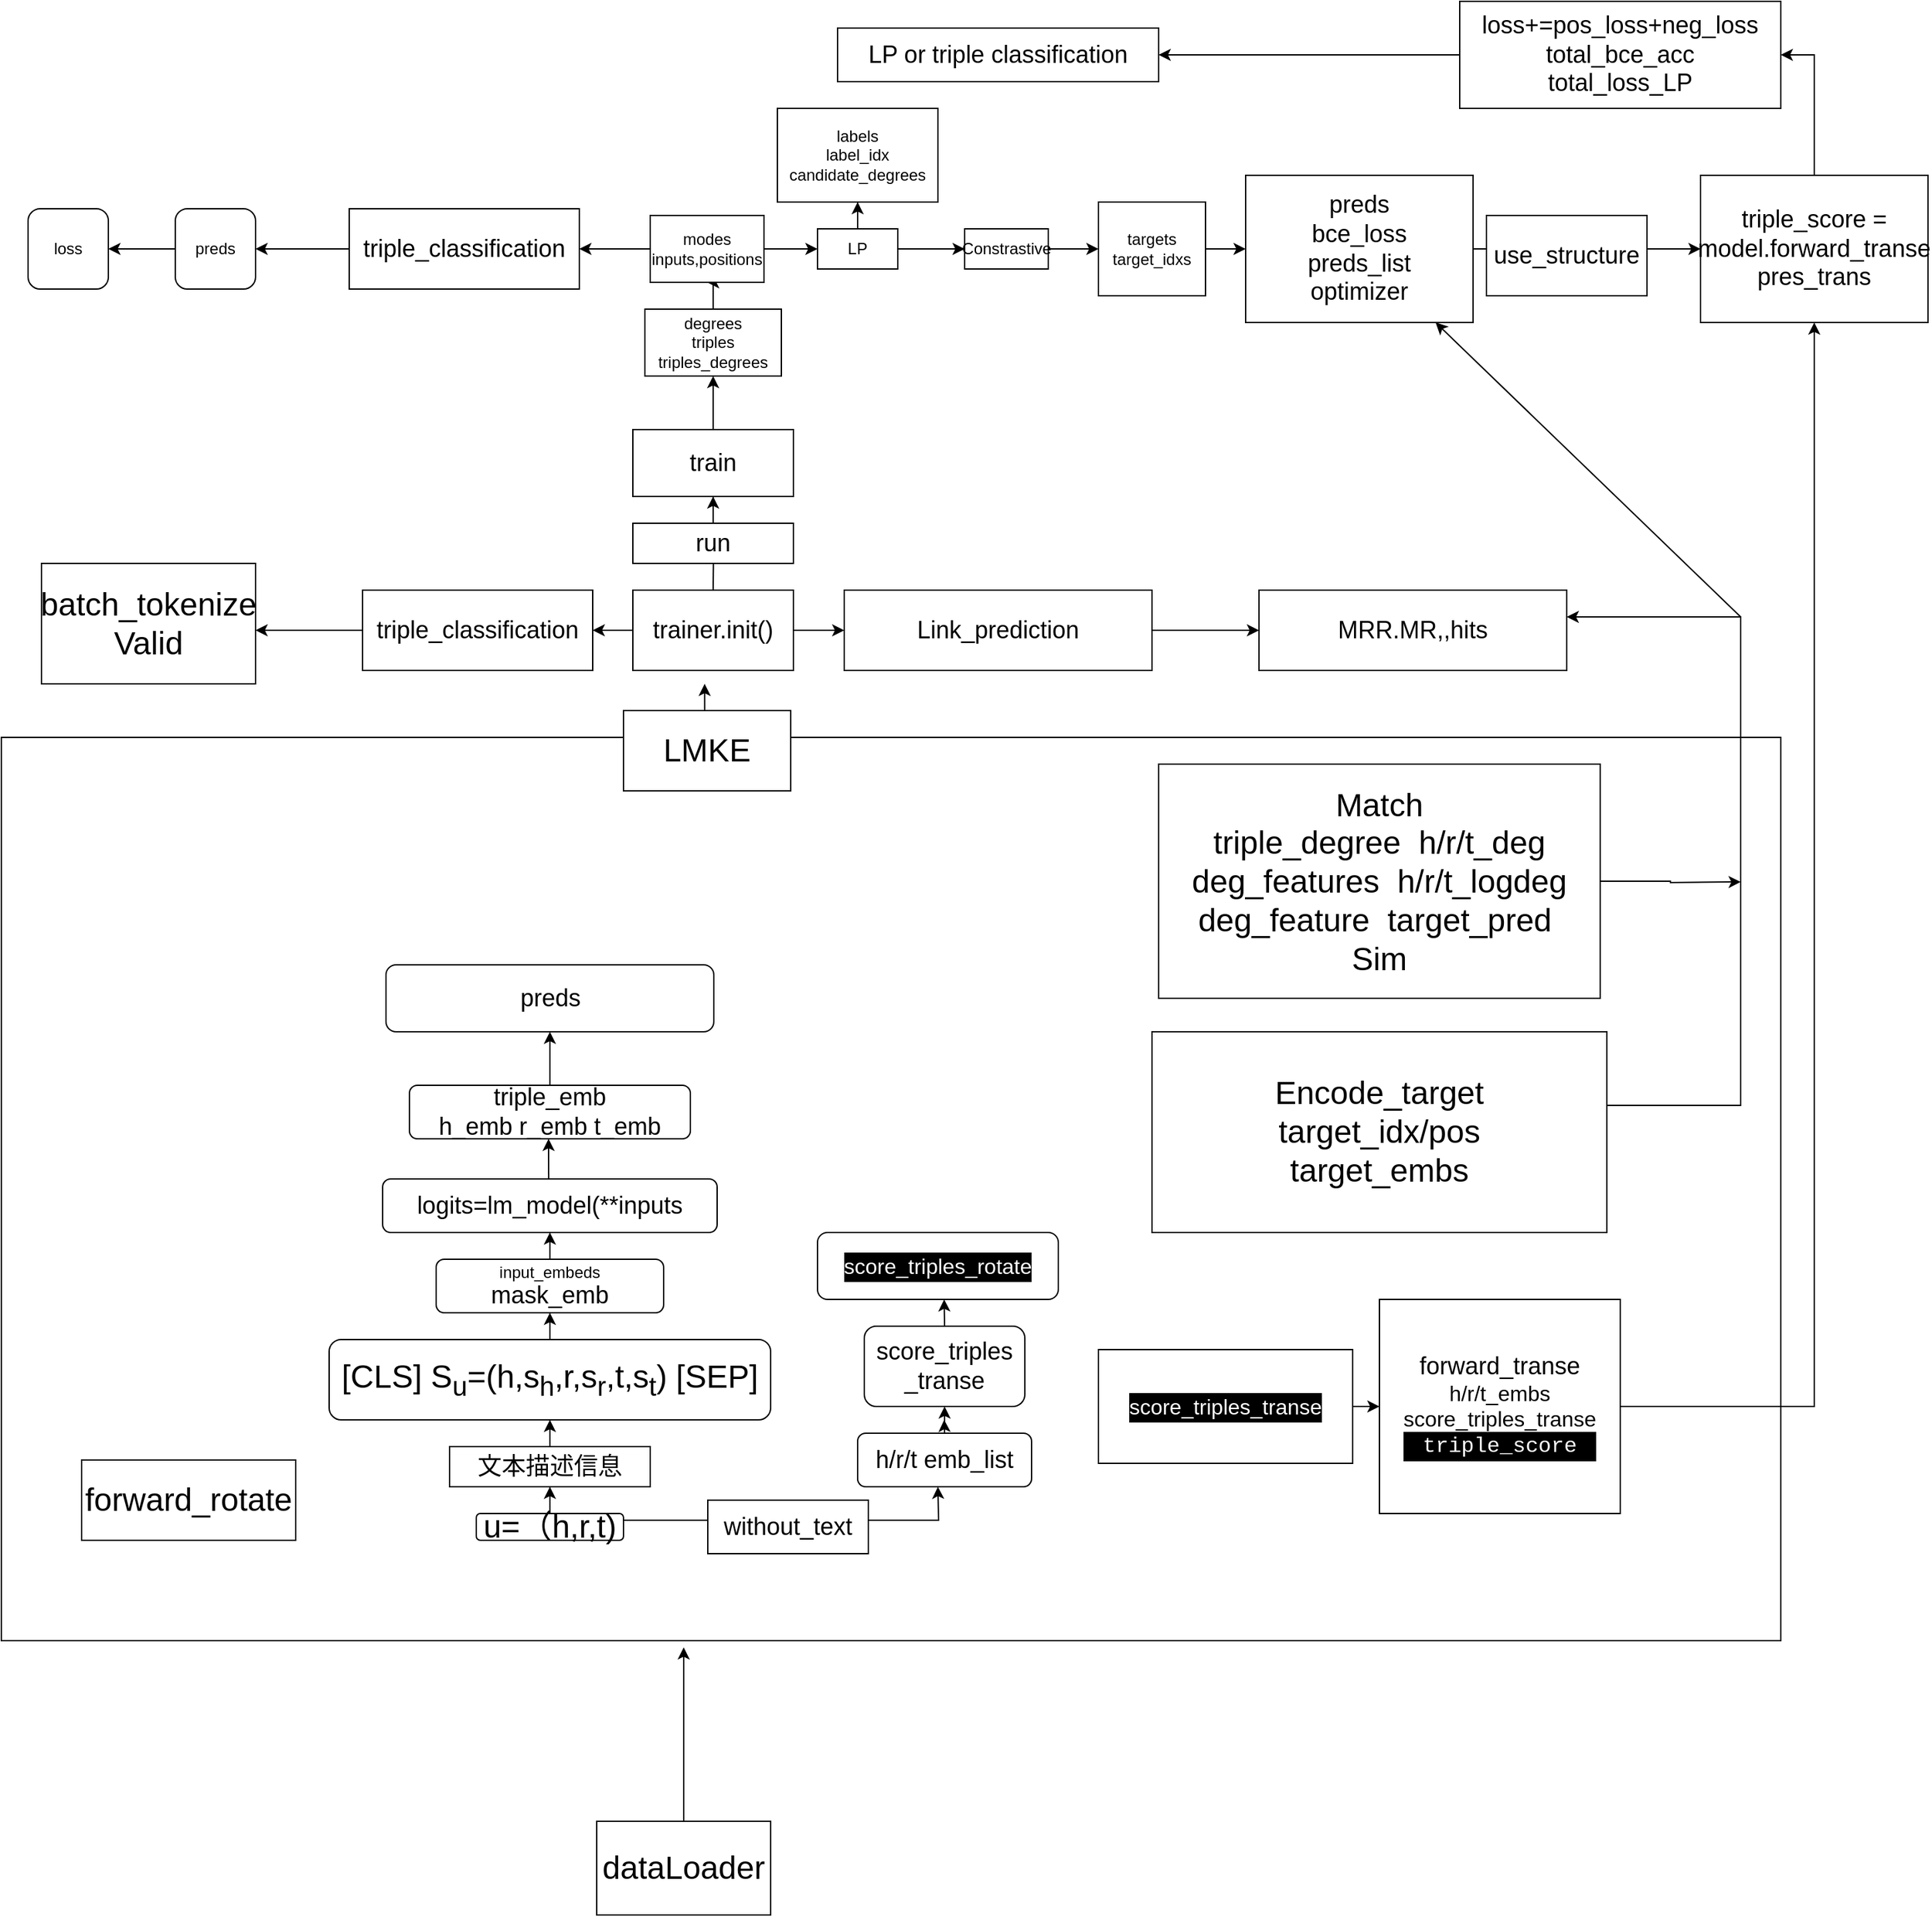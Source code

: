 <mxfile version="21.7.4" type="github">
  <diagram name="第 1 页" id="9JXRR2FQcuDCm_Itce8K">
    <mxGraphModel dx="3765" dy="1396" grid="1" gridSize="10" guides="1" tooltips="1" connect="1" arrows="1" fold="1" page="1" pageScale="1" pageWidth="827" pageHeight="1169" math="0" shadow="0">
      <root>
        <mxCell id="0" />
        <mxCell id="1" parent="0" />
        <mxCell id="n6FowlvJA5blBHfmLOYl-39" value="" style="rounded=0;whiteSpace=wrap;html=1;" vertex="1" parent="1">
          <mxGeometry x="-320" y="550" width="1330" height="675" as="geometry" />
        </mxCell>
        <mxCell id="J2ooBoPmb8nhM15LZhtm-6" value="" style="edgeStyle=orthogonalEdgeStyle;rounded=0;orthogonalLoop=1;jettySize=auto;html=1;" parent="1" source="J2ooBoPmb8nhM15LZhtm-7" target="J2ooBoPmb8nhM15LZhtm-4" edge="1">
          <mxGeometry relative="1" as="geometry" />
        </mxCell>
        <mxCell id="J2ooBoPmb8nhM15LZhtm-38" style="edgeStyle=orthogonalEdgeStyle;rounded=0;orthogonalLoop=1;jettySize=auto;html=1;exitX=1;exitY=0.25;exitDx=0;exitDy=0;" parent="1" source="J2ooBoPmb8nhM15LZhtm-3" edge="1">
          <mxGeometry relative="1" as="geometry">
            <mxPoint x="380.0" y="1110" as="targetPoint" />
          </mxGeometry>
        </mxCell>
        <mxCell id="J2ooBoPmb8nhM15LZhtm-3" value="&lt;font style=&quot;font-size: 24px;&quot;&gt;u=（h,r,t)&lt;/font&gt;" style="rounded=1;whiteSpace=wrap;html=1;" parent="1" vertex="1">
          <mxGeometry x="35" y="1130" width="110" height="20" as="geometry" />
        </mxCell>
        <mxCell id="J2ooBoPmb8nhM15LZhtm-20" style="edgeStyle=orthogonalEdgeStyle;rounded=0;orthogonalLoop=1;jettySize=auto;html=1;exitX=0.5;exitY=0;exitDx=0;exitDy=0;" parent="1" source="J2ooBoPmb8nhM15LZhtm-4" target="J2ooBoPmb8nhM15LZhtm-16" edge="1">
          <mxGeometry relative="1" as="geometry" />
        </mxCell>
        <mxCell id="J2ooBoPmb8nhM15LZhtm-4" value="&lt;font style=&quot;font-size: 24px;&quot;&gt;&lt;font style=&quot;&quot;&gt;[CLS] S&lt;sub&gt;u&lt;/sub&gt;&lt;/font&gt;&lt;font style=&quot;&quot;&gt;=(h,s&lt;sub style=&quot;&quot;&gt;h&lt;/sub&gt;,r,s&lt;sub style=&quot;&quot;&gt;r&lt;/sub&gt;,t,s&lt;sub style=&quot;&quot;&gt;t&lt;/sub&gt;) [SEP]&lt;/font&gt;&lt;/font&gt;" style="rounded=1;whiteSpace=wrap;html=1;" parent="1" vertex="1">
          <mxGeometry x="-75" y="1000" width="330" height="60" as="geometry" />
        </mxCell>
        <mxCell id="J2ooBoPmb8nhM15LZhtm-9" value="" style="edgeStyle=orthogonalEdgeStyle;rounded=0;orthogonalLoop=1;jettySize=auto;html=1;" parent="1" source="J2ooBoPmb8nhM15LZhtm-3" target="J2ooBoPmb8nhM15LZhtm-7" edge="1">
          <mxGeometry relative="1" as="geometry">
            <mxPoint x="90" y="1140" as="sourcePoint" />
            <mxPoint x="145" y="980" as="targetPoint" />
          </mxGeometry>
        </mxCell>
        <mxCell id="J2ooBoPmb8nhM15LZhtm-7" value="&lt;font style=&quot;font-size: 18px;&quot;&gt;文本描述信息&lt;/font&gt;" style="rounded=0;whiteSpace=wrap;html=1;" parent="1" vertex="1">
          <mxGeometry x="15" y="1080" width="150" height="30" as="geometry" />
        </mxCell>
        <mxCell id="J2ooBoPmb8nhM15LZhtm-16" value="input_embeds&lt;br&gt;&lt;span style=&quot;font-size: 18px;&quot;&gt;mask_emb&lt;/span&gt;&lt;span style=&quot;font-size: 18px;&quot;&gt;&lt;br&gt;&lt;/span&gt;" style="rounded=1;whiteSpace=wrap;html=1;" parent="1" vertex="1">
          <mxGeometry x="5" y="940" width="170" height="40" as="geometry" />
        </mxCell>
        <mxCell id="J2ooBoPmb8nhM15LZhtm-26" value="&lt;font style=&quot;font-size: 18px;&quot;&gt;triple_emb&lt;br&gt;h_emb r_emb t_emb&lt;/font&gt;" style="rounded=1;whiteSpace=wrap;html=1;" parent="1" vertex="1">
          <mxGeometry x="-15" y="810" width="210" height="40" as="geometry" />
        </mxCell>
        <mxCell id="J2ooBoPmb8nhM15LZhtm-34" value="&lt;span style=&quot;font-size: 18px;&quot;&gt;preds&lt;/span&gt;" style="rounded=1;whiteSpace=wrap;html=1;" parent="1" vertex="1">
          <mxGeometry x="-32.5" y="720" width="245" height="50" as="geometry" />
        </mxCell>
        <mxCell id="J2ooBoPmb8nhM15LZhtm-44" style="edgeStyle=orthogonalEdgeStyle;rounded=0;orthogonalLoop=1;jettySize=auto;html=1;exitX=0.5;exitY=0;exitDx=0;exitDy=0;" parent="1" source="J2ooBoPmb8nhM15LZhtm-39" edge="1">
          <mxGeometry relative="1" as="geometry">
            <mxPoint x="384.667" y="1060" as="targetPoint" />
          </mxGeometry>
        </mxCell>
        <mxCell id="J2ooBoPmb8nhM15LZhtm-45" style="edgeStyle=orthogonalEdgeStyle;rounded=0;orthogonalLoop=1;jettySize=auto;html=1;exitX=0.5;exitY=0;exitDx=0;exitDy=0;entryX=0.5;entryY=1;entryDx=0;entryDy=0;" parent="1" source="J2ooBoPmb8nhM15LZhtm-39" target="J2ooBoPmb8nhM15LZhtm-43" edge="1">
          <mxGeometry relative="1" as="geometry" />
        </mxCell>
        <mxCell id="J2ooBoPmb8nhM15LZhtm-39" value="&lt;font style=&quot;font-size: 18px;&quot;&gt;h/r/t emb_list&lt;/font&gt;" style="rounded=1;whiteSpace=wrap;html=1;" parent="1" vertex="1">
          <mxGeometry x="320" y="1070" width="130" height="40" as="geometry" />
        </mxCell>
        <mxCell id="J2ooBoPmb8nhM15LZhtm-40" value="&lt;font style=&quot;font-size: 18px;&quot;&gt;without_text&lt;/font&gt;" style="rounded=0;whiteSpace=wrap;html=1;" parent="1" vertex="1">
          <mxGeometry x="208" y="1120" width="120" height="40" as="geometry" />
        </mxCell>
        <mxCell id="J2ooBoPmb8nhM15LZhtm-46" style="edgeStyle=orthogonalEdgeStyle;rounded=0;orthogonalLoop=1;jettySize=auto;html=1;exitX=0.5;exitY=0;exitDx=0;exitDy=0;" parent="1" source="J2ooBoPmb8nhM15LZhtm-43" edge="1">
          <mxGeometry relative="1" as="geometry">
            <mxPoint x="384.667" y="970" as="targetPoint" />
          </mxGeometry>
        </mxCell>
        <mxCell id="J2ooBoPmb8nhM15LZhtm-43" value="&lt;font style=&quot;font-size: 18px;&quot;&gt;score_triples&lt;br&gt;_transe&lt;/font&gt;" style="rounded=1;whiteSpace=wrap;html=1;" parent="1" vertex="1">
          <mxGeometry x="325" y="990" width="120" height="60" as="geometry" />
        </mxCell>
        <mxCell id="J2ooBoPmb8nhM15LZhtm-47" value="&lt;div style=&quot;color: rgb(255, 255, 255); background-color: rgb(0, 0, 0); font-size: 16px; line-height: 22px;&quot;&gt;score_triples_rotate&lt;/div&gt;" style="rounded=1;whiteSpace=wrap;html=1;" parent="1" vertex="1">
          <mxGeometry x="290" y="920" width="180" height="50" as="geometry" />
        </mxCell>
        <mxCell id="J2ooBoPmb8nhM15LZhtm-117" style="edgeStyle=orthogonalEdgeStyle;rounded=0;orthogonalLoop=1;jettySize=auto;html=1;exitX=0;exitY=0.5;exitDx=0;exitDy=0;entryX=1;entryY=0.5;entryDx=0;entryDy=0;" parent="1" source="J2ooBoPmb8nhM15LZhtm-52" target="J2ooBoPmb8nhM15LZhtm-59" edge="1">
          <mxGeometry relative="1" as="geometry" />
        </mxCell>
        <mxCell id="J2ooBoPmb8nhM15LZhtm-52" value="preds" style="rounded=1;whiteSpace=wrap;html=1;" parent="1" vertex="1">
          <mxGeometry x="-190" y="155" width="60" height="60" as="geometry" />
        </mxCell>
        <mxCell id="n6FowlvJA5blBHfmLOYl-14" value="" style="edgeStyle=orthogonalEdgeStyle;rounded=0;orthogonalLoop=1;jettySize=auto;html=1;" edge="1" parent="1" source="J2ooBoPmb8nhM15LZhtm-58" target="J2ooBoPmb8nhM15LZhtm-71">
          <mxGeometry relative="1" as="geometry" />
        </mxCell>
        <mxCell id="n6FowlvJA5blBHfmLOYl-17" value="" style="edgeStyle=orthogonalEdgeStyle;rounded=0;orthogonalLoop=1;jettySize=auto;html=1;" edge="1" parent="1" source="J2ooBoPmb8nhM15LZhtm-58" target="J2ooBoPmb8nhM15LZhtm-65">
          <mxGeometry relative="1" as="geometry" />
        </mxCell>
        <mxCell id="J2ooBoPmb8nhM15LZhtm-58" value="LP" style="rounded=0;whiteSpace=wrap;html=1;" parent="1" vertex="1">
          <mxGeometry x="290" y="170" width="60" height="30" as="geometry" />
        </mxCell>
        <mxCell id="J2ooBoPmb8nhM15LZhtm-59" value="loss" style="rounded=1;whiteSpace=wrap;html=1;" parent="1" vertex="1">
          <mxGeometry x="-300" y="155" width="60" height="60" as="geometry" />
        </mxCell>
        <mxCell id="n6FowlvJA5blBHfmLOYl-18" value="" style="edgeStyle=orthogonalEdgeStyle;rounded=0;orthogonalLoop=1;jettySize=auto;html=1;" edge="1" parent="1" source="J2ooBoPmb8nhM15LZhtm-63" target="J2ooBoPmb8nhM15LZhtm-84">
          <mxGeometry relative="1" as="geometry" />
        </mxCell>
        <mxCell id="J2ooBoPmb8nhM15LZhtm-63" value="targets&lt;br&gt;target_idxs" style="whiteSpace=wrap;html=1;rounded=0;" parent="1" vertex="1">
          <mxGeometry x="500" y="150" width="80" height="70" as="geometry" />
        </mxCell>
        <mxCell id="J2ooBoPmb8nhM15LZhtm-65" value="labels&lt;br&gt;label_idx&lt;br&gt;candidate_degrees" style="whiteSpace=wrap;html=1;rounded=0;" parent="1" vertex="1">
          <mxGeometry x="260" y="80" width="120" height="70" as="geometry" />
        </mxCell>
        <mxCell id="n6FowlvJA5blBHfmLOYl-16" value="" style="edgeStyle=orthogonalEdgeStyle;rounded=0;orthogonalLoop=1;jettySize=auto;html=1;" edge="1" parent="1" source="J2ooBoPmb8nhM15LZhtm-71" target="J2ooBoPmb8nhM15LZhtm-63">
          <mxGeometry relative="1" as="geometry" />
        </mxCell>
        <mxCell id="J2ooBoPmb8nhM15LZhtm-71" value="Constrastive" style="rounded=0;whiteSpace=wrap;html=1;" parent="1" vertex="1">
          <mxGeometry x="400" y="170" width="62.5" height="30" as="geometry" />
        </mxCell>
        <mxCell id="J2ooBoPmb8nhM15LZhtm-98" style="edgeStyle=orthogonalEdgeStyle;rounded=0;orthogonalLoop=1;jettySize=auto;html=1;exitX=0.5;exitY=0;exitDx=0;exitDy=0;" parent="1" source="J2ooBoPmb8nhM15LZhtm-83" edge="1">
          <mxGeometry relative="1" as="geometry">
            <mxPoint x="205.667" y="510.0" as="targetPoint" />
          </mxGeometry>
        </mxCell>
        <mxCell id="J2ooBoPmb8nhM15LZhtm-83" value="&lt;font style=&quot;font-size: 24px;&quot;&gt;LMKE&lt;/font&gt;" style="rounded=0;whiteSpace=wrap;html=1;" parent="1" vertex="1">
          <mxGeometry x="145" y="530" width="125" height="60" as="geometry" />
        </mxCell>
        <mxCell id="n6FowlvJA5blBHfmLOYl-41" value="" style="edgeStyle=orthogonalEdgeStyle;rounded=0;orthogonalLoop=1;jettySize=auto;html=1;" edge="1" parent="1" source="J2ooBoPmb8nhM15LZhtm-84" target="n6FowlvJA5blBHfmLOYl-40">
          <mxGeometry relative="1" as="geometry" />
        </mxCell>
        <mxCell id="J2ooBoPmb8nhM15LZhtm-84" value="&lt;font style=&quot;font-size: 18px;&quot;&gt;preds&lt;br&gt;bce_loss&lt;br&gt;preds_list&lt;br&gt;optimizer&lt;br&gt;&lt;/font&gt;" style="rounded=0;whiteSpace=wrap;html=1;" parent="1" vertex="1">
          <mxGeometry x="610" y="130" width="170" height="110" as="geometry" />
        </mxCell>
        <mxCell id="J2ooBoPmb8nhM15LZhtm-99" style="edgeStyle=orthogonalEdgeStyle;rounded=0;orthogonalLoop=1;jettySize=auto;html=1;exitX=0.5;exitY=0;exitDx=0;exitDy=0;" parent="1" source="J2ooBoPmb8nhM15LZhtm-91" edge="1">
          <mxGeometry relative="1" as="geometry">
            <mxPoint x="212.333" y="410" as="targetPoint" />
          </mxGeometry>
        </mxCell>
        <mxCell id="J2ooBoPmb8nhM15LZhtm-101" value="" style="edgeStyle=orthogonalEdgeStyle;rounded=0;orthogonalLoop=1;jettySize=auto;html=1;" parent="1" source="J2ooBoPmb8nhM15LZhtm-91" target="J2ooBoPmb8nhM15LZhtm-100" edge="1">
          <mxGeometry relative="1" as="geometry" />
        </mxCell>
        <mxCell id="J2ooBoPmb8nhM15LZhtm-103" value="" style="edgeStyle=orthogonalEdgeStyle;rounded=0;orthogonalLoop=1;jettySize=auto;html=1;" parent="1" source="J2ooBoPmb8nhM15LZhtm-91" target="J2ooBoPmb8nhM15LZhtm-102" edge="1">
          <mxGeometry relative="1" as="geometry" />
        </mxCell>
        <mxCell id="J2ooBoPmb8nhM15LZhtm-91" value="&lt;font style=&quot;font-size: 18px;&quot;&gt;trainer.init()&lt;/font&gt;" style="rounded=0;whiteSpace=wrap;html=1;" parent="1" vertex="1">
          <mxGeometry x="152" y="440" width="120" height="60" as="geometry" />
        </mxCell>
        <mxCell id="J2ooBoPmb8nhM15LZhtm-94" value="" style="edgeStyle=orthogonalEdgeStyle;rounded=0;orthogonalLoop=1;jettySize=auto;html=1;" parent="1" source="J2ooBoPmb8nhM15LZhtm-92" edge="1">
          <mxGeometry relative="1" as="geometry">
            <mxPoint x="190" y="1230" as="targetPoint" />
          </mxGeometry>
        </mxCell>
        <mxCell id="J2ooBoPmb8nhM15LZhtm-92" value="&lt;font style=&quot;font-size: 24px;&quot;&gt;dataLoader&lt;/font&gt;" style="rounded=0;whiteSpace=wrap;html=1;" parent="1" vertex="1">
          <mxGeometry x="125" y="1360" width="130" height="70" as="geometry" />
        </mxCell>
        <mxCell id="n6FowlvJA5blBHfmLOYl-26" value="" style="edgeStyle=orthogonalEdgeStyle;rounded=0;orthogonalLoop=1;jettySize=auto;html=1;" edge="1" parent="1" source="J2ooBoPmb8nhM15LZhtm-100">
          <mxGeometry relative="1" as="geometry">
            <mxPoint x="-130" y="470" as="targetPoint" />
          </mxGeometry>
        </mxCell>
        <mxCell id="J2ooBoPmb8nhM15LZhtm-100" value="&lt;span style=&quot;font-size: 18px;&quot;&gt;triple_classification&lt;/span&gt;" style="rounded=0;whiteSpace=wrap;html=1;" parent="1" vertex="1">
          <mxGeometry x="-50" y="440" width="172" height="60" as="geometry" />
        </mxCell>
        <mxCell id="n6FowlvJA5blBHfmLOYl-29" value="" style="edgeStyle=orthogonalEdgeStyle;rounded=0;orthogonalLoop=1;jettySize=auto;html=1;" edge="1" parent="1" source="J2ooBoPmb8nhM15LZhtm-102" target="n6FowlvJA5blBHfmLOYl-28">
          <mxGeometry relative="1" as="geometry" />
        </mxCell>
        <mxCell id="J2ooBoPmb8nhM15LZhtm-102" value="&lt;span style=&quot;font-size: 18px;&quot;&gt;Link_prediction&lt;/span&gt;" style="rounded=0;whiteSpace=wrap;html=1;" parent="1" vertex="1">
          <mxGeometry x="310" y="440" width="230" height="60" as="geometry" />
        </mxCell>
        <mxCell id="J2ooBoPmb8nhM15LZhtm-114" value="" style="edgeStyle=orthogonalEdgeStyle;rounded=0;orthogonalLoop=1;jettySize=auto;html=1;" parent="1" source="J2ooBoPmb8nhM15LZhtm-106" target="J2ooBoPmb8nhM15LZhtm-113" edge="1">
          <mxGeometry relative="1" as="geometry" />
        </mxCell>
        <mxCell id="J2ooBoPmb8nhM15LZhtm-106" value="&lt;font style=&quot;font-size: 18px;&quot;&gt;run&lt;/font&gt;" style="rounded=0;whiteSpace=wrap;html=1;" parent="1" vertex="1">
          <mxGeometry x="152" y="390" width="120" height="30" as="geometry" />
        </mxCell>
        <mxCell id="J2ooBoPmb8nhM15LZhtm-116" style="edgeStyle=orthogonalEdgeStyle;rounded=0;orthogonalLoop=1;jettySize=auto;html=1;exitX=0;exitY=0.5;exitDx=0;exitDy=0;entryX=1;entryY=0.5;entryDx=0;entryDy=0;" parent="1" source="J2ooBoPmb8nhM15LZhtm-111" target="J2ooBoPmb8nhM15LZhtm-52" edge="1">
          <mxGeometry relative="1" as="geometry" />
        </mxCell>
        <mxCell id="J2ooBoPmb8nhM15LZhtm-111" value="&lt;span style=&quot;font-size: 18px;&quot;&gt;triple_classification&lt;/span&gt;" style="rounded=0;whiteSpace=wrap;html=1;" parent="1" vertex="1">
          <mxGeometry x="-60" y="155" width="172" height="60" as="geometry" />
        </mxCell>
        <mxCell id="n6FowlvJA5blBHfmLOYl-3" value="" style="edgeStyle=orthogonalEdgeStyle;rounded=0;orthogonalLoop=1;jettySize=auto;html=1;" edge="1" parent="1" source="J2ooBoPmb8nhM15LZhtm-113" target="n6FowlvJA5blBHfmLOYl-2">
          <mxGeometry relative="1" as="geometry" />
        </mxCell>
        <mxCell id="J2ooBoPmb8nhM15LZhtm-113" value="&lt;font style=&quot;font-size: 18px;&quot;&gt;train&lt;/font&gt;" style="rounded=0;whiteSpace=wrap;html=1;" parent="1" vertex="1">
          <mxGeometry x="152" y="320" width="120" height="50" as="geometry" />
        </mxCell>
        <mxCell id="n6FowlvJA5blBHfmLOYl-5" value="" style="edgeStyle=orthogonalEdgeStyle;rounded=0;orthogonalLoop=1;jettySize=auto;html=1;" edge="1" parent="1" source="n6FowlvJA5blBHfmLOYl-2" target="n6FowlvJA5blBHfmLOYl-4">
          <mxGeometry relative="1" as="geometry" />
        </mxCell>
        <mxCell id="n6FowlvJA5blBHfmLOYl-2" value="degrees&lt;br&gt;triples&lt;br&gt;triples_degrees&lt;br&gt;" style="rounded=0;whiteSpace=wrap;html=1;" vertex="1" parent="1">
          <mxGeometry x="161" y="230" width="102" height="50" as="geometry" />
        </mxCell>
        <mxCell id="n6FowlvJA5blBHfmLOYl-7" value="" style="edgeStyle=orthogonalEdgeStyle;rounded=0;orthogonalLoop=1;jettySize=auto;html=1;" edge="1" parent="1" source="n6FowlvJA5blBHfmLOYl-4" target="J2ooBoPmb8nhM15LZhtm-111">
          <mxGeometry relative="1" as="geometry">
            <mxPoint x="85" y="185" as="targetPoint" />
            <Array as="points" />
          </mxGeometry>
        </mxCell>
        <mxCell id="n6FowlvJA5blBHfmLOYl-11" value="" style="edgeStyle=orthogonalEdgeStyle;rounded=0;orthogonalLoop=1;jettySize=auto;html=1;" edge="1" parent="1" source="n6FowlvJA5blBHfmLOYl-4" target="J2ooBoPmb8nhM15LZhtm-58">
          <mxGeometry relative="1" as="geometry" />
        </mxCell>
        <mxCell id="n6FowlvJA5blBHfmLOYl-4" value="modes&lt;br&gt;inputs,positions" style="rounded=0;whiteSpace=wrap;html=1;" vertex="1" parent="1">
          <mxGeometry x="165" y="160" width="85" height="50" as="geometry" />
        </mxCell>
        <mxCell id="n6FowlvJA5blBHfmLOYl-24" value="" style="edgeStyle=orthogonalEdgeStyle;rounded=0;orthogonalLoop=1;jettySize=auto;html=1;" edge="1" parent="1" source="n6FowlvJA5blBHfmLOYl-19" target="n6FowlvJA5blBHfmLOYl-23">
          <mxGeometry relative="1" as="geometry" />
        </mxCell>
        <mxCell id="n6FowlvJA5blBHfmLOYl-19" value="&lt;font style=&quot;font-size: 18px;&quot;&gt;loss+=pos_loss+neg_loss&lt;br&gt;total_bce_acc&lt;br&gt;total_loss_LP&lt;br&gt;&lt;/font&gt;" style="rounded=0;whiteSpace=wrap;html=1;" vertex="1" parent="1">
          <mxGeometry x="770" width="240" height="80" as="geometry" />
        </mxCell>
        <mxCell id="n6FowlvJA5blBHfmLOYl-23" value="&lt;font style=&quot;font-size: 18px;&quot;&gt;LP or triple classification&lt;br&gt;&lt;/font&gt;" style="rounded=0;whiteSpace=wrap;html=1;" vertex="1" parent="1">
          <mxGeometry x="305" y="20" width="240" height="40" as="geometry" />
        </mxCell>
        <mxCell id="n6FowlvJA5blBHfmLOYl-27" value="&lt;font style=&quot;&quot;&gt;&lt;div style=&quot;font-size: 16px; color: rgb(255, 255, 255); background-color: rgb(0, 0, 0); font-family: Consolas, &amp;quot;Courier New&amp;quot;, monospace; line-height: 22px;&quot;&gt;&lt;/div&gt;&lt;span style=&quot;font-size: 24px;&quot;&gt;batch_tokenize&lt;br&gt;Valid&lt;/span&gt;&lt;/font&gt;" style="whiteSpace=wrap;html=1;" vertex="1" parent="1">
          <mxGeometry x="-290" y="420" width="160" height="90" as="geometry" />
        </mxCell>
        <mxCell id="n6FowlvJA5blBHfmLOYl-28" value="&lt;span style=&quot;font-size: 18px;&quot;&gt;MRR.MR,,hits&lt;/span&gt;" style="rounded=0;whiteSpace=wrap;html=1;" vertex="1" parent="1">
          <mxGeometry x="620" y="440" width="230" height="60" as="geometry" />
        </mxCell>
        <mxCell id="n6FowlvJA5blBHfmLOYl-32" value="" style="edgeStyle=orthogonalEdgeStyle;rounded=0;orthogonalLoop=1;jettySize=auto;html=1;" edge="1" parent="1" source="J2ooBoPmb8nhM15LZhtm-16" target="J2ooBoPmb8nhM15LZhtm-23">
          <mxGeometry relative="1" as="geometry">
            <mxPoint x="90" y="925" as="sourcePoint" />
            <mxPoint x="103" y="810" as="targetPoint" />
          </mxGeometry>
        </mxCell>
        <mxCell id="J2ooBoPmb8nhM15LZhtm-23" value="&lt;span style=&quot;font-size: 18px;&quot;&gt;logits=lm_model(**inputs&lt;/span&gt;" style="rounded=1;whiteSpace=wrap;html=1;" parent="1" vertex="1">
          <mxGeometry x="-35" y="880" width="250" height="40" as="geometry" />
        </mxCell>
        <mxCell id="n6FowlvJA5blBHfmLOYl-35" value="" style="endArrow=classic;html=1;rounded=0;" edge="1" parent="1">
          <mxGeometry width="50" height="50" relative="1" as="geometry">
            <mxPoint x="89.09" y="880" as="sourcePoint" />
            <mxPoint x="89" y="850" as="targetPoint" />
          </mxGeometry>
        </mxCell>
        <mxCell id="n6FowlvJA5blBHfmLOYl-36" value="" style="endArrow=classic;html=1;rounded=0;exitX=0.5;exitY=0;exitDx=0;exitDy=0;" edge="1" parent="1" source="J2ooBoPmb8nhM15LZhtm-26">
          <mxGeometry width="50" height="50" relative="1" as="geometry">
            <mxPoint x="40" y="820" as="sourcePoint" />
            <mxPoint x="90" y="770" as="targetPoint" />
          </mxGeometry>
        </mxCell>
        <mxCell id="n6FowlvJA5blBHfmLOYl-61" style="edgeStyle=orthogonalEdgeStyle;rounded=0;orthogonalLoop=1;jettySize=auto;html=1;entryX=1;entryY=0.5;entryDx=0;entryDy=0;fontFamily=Helvetica;fontSize=12;fontColor=default;" edge="1" parent="1" source="n6FowlvJA5blBHfmLOYl-40" target="n6FowlvJA5blBHfmLOYl-19">
          <mxGeometry relative="1" as="geometry" />
        </mxCell>
        <mxCell id="n6FowlvJA5blBHfmLOYl-40" value="&lt;font style=&quot;font-size: 18px;&quot;&gt;&lt;div style=&quot;&quot;&gt;triple_score = model.forward_transe&lt;/div&gt;&lt;div style=&quot;&quot;&gt;pres_trans&lt;/div&gt;&lt;/font&gt;" style="rounded=0;whiteSpace=wrap;html=1;" vertex="1" parent="1">
          <mxGeometry x="950" y="130" width="170" height="110" as="geometry" />
        </mxCell>
        <mxCell id="n6FowlvJA5blBHfmLOYl-42" value="&lt;font style=&quot;font-size: 18px;&quot;&gt;use_structure&lt;/font&gt;" style="rounded=0;whiteSpace=wrap;html=1;" vertex="1" parent="1">
          <mxGeometry x="790" y="160" width="120" height="60" as="geometry" />
        </mxCell>
        <mxCell id="n6FowlvJA5blBHfmLOYl-50" style="edgeStyle=orthogonalEdgeStyle;rounded=0;orthogonalLoop=1;jettySize=auto;html=1;fontFamily=Helvetica;fontSize=12;fontColor=default;" edge="1" parent="1" source="n6FowlvJA5blBHfmLOYl-43" target="n6FowlvJA5blBHfmLOYl-40">
          <mxGeometry relative="1" as="geometry">
            <mxPoint x="1010" y="270" as="targetPoint" />
          </mxGeometry>
        </mxCell>
        <mxCell id="n6FowlvJA5blBHfmLOYl-43" value="&lt;div&gt;&lt;font style=&quot;font-size: 18px;&quot;&gt;forward_transe&lt;/font&gt;&lt;/div&gt;&lt;div&gt;&lt;font size=&quot;3&quot;&gt;h/r/t_embs&lt;/font&gt;&lt;/div&gt;&lt;div&gt;&lt;font size=&quot;3&quot;&gt;score_triples_transe&lt;/font&gt;&lt;/div&gt;&lt;div&gt;&lt;div style=&quot;color: rgb(255, 255, 255); background-color: rgb(0, 0, 0); font-family: Consolas, &amp;quot;Courier New&amp;quot;, monospace; font-size: 16px; line-height: 22px;&quot;&gt;triple_score&lt;/div&gt;&lt;/div&gt;" style="rounded=0;whiteSpace=wrap;html=1;" vertex="1" parent="1">
          <mxGeometry x="710" y="970" width="180" height="160" as="geometry" />
        </mxCell>
        <mxCell id="n6FowlvJA5blBHfmLOYl-48" value="" style="edgeStyle=orthogonalEdgeStyle;rounded=0;orthogonalLoop=1;jettySize=auto;html=1;fontFamily=Helvetica;fontSize=12;fontColor=default;" edge="1" parent="1" source="n6FowlvJA5blBHfmLOYl-46" target="n6FowlvJA5blBHfmLOYl-43">
          <mxGeometry relative="1" as="geometry" />
        </mxCell>
        <mxCell id="n6FowlvJA5blBHfmLOYl-46" value="&lt;div style=&quot;color: rgb(255, 255, 255); background-color: rgb(0, 0, 0); font-size: 16px; line-height: 22px;&quot;&gt;score_triples_transe&lt;/div&gt;" style="rounded=0;whiteSpace=wrap;html=1;strokeColor=default;fontFamily=Helvetica;fontSize=12;fontColor=default;fillColor=default;" vertex="1" parent="1">
          <mxGeometry x="500" y="1007.5" width="190" height="85" as="geometry" />
        </mxCell>
        <mxCell id="n6FowlvJA5blBHfmLOYl-49" value="&lt;font style=&quot;font-size: 24px;&quot;&gt;forward_rotate&lt;/font&gt;" style="rounded=0;whiteSpace=wrap;html=1;strokeColor=default;fontFamily=Helvetica;fontSize=12;fontColor=default;fillColor=default;" vertex="1" parent="1">
          <mxGeometry x="-260" y="1090" width="160" height="60" as="geometry" />
        </mxCell>
        <mxCell id="n6FowlvJA5blBHfmLOYl-54" value="" style="edgeStyle=orthogonalEdgeStyle;rounded=0;orthogonalLoop=1;jettySize=auto;html=1;fontFamily=Helvetica;fontSize=12;fontColor=default;" edge="1" parent="1" source="n6FowlvJA5blBHfmLOYl-51" target="n6FowlvJA5blBHfmLOYl-28">
          <mxGeometry relative="1" as="geometry">
            <mxPoint x="960" y="825" as="sourcePoint" />
            <mxPoint x="930" y="460" as="targetPoint" />
            <Array as="points">
              <mxPoint x="980" y="825" />
              <mxPoint x="980" y="460" />
            </Array>
          </mxGeometry>
        </mxCell>
        <mxCell id="n6FowlvJA5blBHfmLOYl-51" value="&lt;font style=&quot;font-size: 24px;&quot;&gt;Encode_target&lt;br&gt;target_idx/pos&lt;br&gt;target_embs&lt;br&gt;&lt;/font&gt;" style="rounded=0;whiteSpace=wrap;html=1;strokeColor=default;fontFamily=Helvetica;fontSize=12;fontColor=default;fillColor=default;" vertex="1" parent="1">
          <mxGeometry x="540" y="770" width="340" height="150" as="geometry" />
        </mxCell>
        <mxCell id="n6FowlvJA5blBHfmLOYl-60" value="" style="edgeStyle=orthogonalEdgeStyle;rounded=0;orthogonalLoop=1;jettySize=auto;html=1;fontFamily=Helvetica;fontSize=12;fontColor=default;" edge="1" parent="1" source="n6FowlvJA5blBHfmLOYl-52">
          <mxGeometry relative="1" as="geometry">
            <mxPoint x="980" y="658" as="targetPoint" />
          </mxGeometry>
        </mxCell>
        <mxCell id="n6FowlvJA5blBHfmLOYl-52" value="&lt;font style=&quot;&quot;&gt;&lt;font style=&quot;font-size: 24px;&quot;&gt;&lt;font style=&quot;&quot;&gt;Match&lt;br&gt;triple_degree&amp;nbsp; h/r/t_deg deg_features&amp;nbsp; h/r/t_logdeg&lt;br&gt;&lt;/font&gt;deg_feature&amp;nbsp; target_pred&amp;nbsp;&lt;br&gt;Sim&lt;/font&gt;&lt;br&gt;&lt;/font&gt;" style="rounded=0;whiteSpace=wrap;html=1;strokeColor=default;fontFamily=Helvetica;fontSize=12;fontColor=default;fillColor=default;" vertex="1" parent="1">
          <mxGeometry x="545" y="570" width="330" height="175" as="geometry" />
        </mxCell>
        <mxCell id="n6FowlvJA5blBHfmLOYl-56" value="" style="endArrow=classic;html=1;rounded=0;fontFamily=Helvetica;fontSize=12;fontColor=default;" edge="1" parent="1" target="J2ooBoPmb8nhM15LZhtm-84">
          <mxGeometry width="50" height="50" relative="1" as="geometry">
            <mxPoint x="980" y="460" as="sourcePoint" />
            <mxPoint x="420" y="860" as="targetPoint" />
          </mxGeometry>
        </mxCell>
      </root>
    </mxGraphModel>
  </diagram>
</mxfile>
